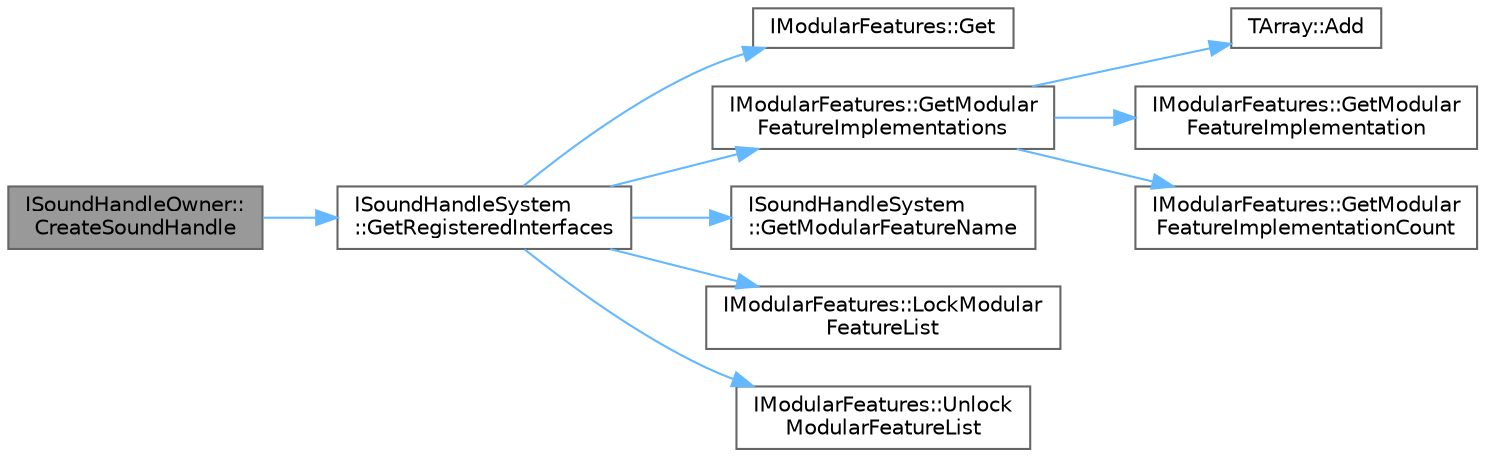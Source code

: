 digraph "ISoundHandleOwner::CreateSoundHandle"
{
 // INTERACTIVE_SVG=YES
 // LATEX_PDF_SIZE
  bgcolor="transparent";
  edge [fontname=Helvetica,fontsize=10,labelfontname=Helvetica,labelfontsize=10];
  node [fontname=Helvetica,fontsize=10,shape=box,height=0.2,width=0.4];
  rankdir="LR";
  Node1 [id="Node000001",label="ISoundHandleOwner::\lCreateSoundHandle",height=0.2,width=0.4,color="gray40", fillcolor="grey60", style="filled", fontcolor="black",tooltip=" "];
  Node1 -> Node2 [id="edge1_Node000001_Node000002",color="steelblue1",style="solid",tooltip=" "];
  Node2 [id="Node000002",label="ISoundHandleSystem\l::GetRegisteredInterfaces",height=0.2,width=0.4,color="grey40", fillcolor="white", style="filled",URL="$d9/d68/classISoundHandleSystem.html#a872f3f2fd55a32d56a38edb190756120",tooltip=" "];
  Node2 -> Node3 [id="edge2_Node000002_Node000003",color="steelblue1",style="solid",tooltip=" "];
  Node3 [id="Node000003",label="IModularFeatures::Get",height=0.2,width=0.4,color="grey40", fillcolor="white", style="filled",URL="$db/d7d/classIModularFeatures.html#a5ac99f0aa9c332edf17c12d74ec495f8",tooltip="Static: Access singleton instance."];
  Node2 -> Node4 [id="edge3_Node000002_Node000004",color="steelblue1",style="solid",tooltip=" "];
  Node4 [id="Node000004",label="IModularFeatures::GetModular\lFeatureImplementations",height=0.2,width=0.4,color="grey40", fillcolor="white", style="filled",URL="$db/d7d/classIModularFeatures.html#a615180c55fc3a3175ed174312cf5f21d",tooltip="Queries for one or more implementations of a single feature."];
  Node4 -> Node5 [id="edge4_Node000004_Node000005",color="steelblue1",style="solid",tooltip=" "];
  Node5 [id="Node000005",label="TArray::Add",height=0.2,width=0.4,color="grey40", fillcolor="white", style="filled",URL="$d4/d52/classTArray.html#a94f6bf2bef04382fc79010abad57d823",tooltip="Adds a new item to the end of the array, possibly reallocating the whole array to fit."];
  Node4 -> Node6 [id="edge5_Node000004_Node000006",color="steelblue1",style="solid",tooltip=" "];
  Node6 [id="Node000006",label="IModularFeatures::GetModular\lFeatureImplementation",height=0.2,width=0.4,color="grey40", fillcolor="white", style="filled",URL="$db/d7d/classIModularFeatures.html#adfa63325cb74de7aa3fe928a35ed4e8e",tooltip="Queries for a specific modular feature."];
  Node4 -> Node7 [id="edge6_Node000004_Node000007",color="steelblue1",style="solid",tooltip=" "];
  Node7 [id="Node000007",label="IModularFeatures::GetModular\lFeatureImplementationCount",height=0.2,width=0.4,color="grey40", fillcolor="white", style="filled",URL="$db/d7d/classIModularFeatures.html#ae61dae7d898ee87a3e5abdc269563f44",tooltip="Returns the number of registered implementations of the specified feature type."];
  Node2 -> Node8 [id="edge7_Node000002_Node000008",color="steelblue1",style="solid",tooltip=" "];
  Node8 [id="Node000008",label="ISoundHandleSystem\l::GetModularFeatureName",height=0.2,width=0.4,color="grey40", fillcolor="white", style="filled",URL="$d9/d68/classISoundHandleSystem.html#a76c7643cb78445b4c6d51372dc8c1411",tooltip="Get the name of all Sound Handle implementations in the Modular Features registry."];
  Node2 -> Node9 [id="edge8_Node000002_Node000009",color="steelblue1",style="solid",tooltip=" "];
  Node9 [id="Node000009",label="IModularFeatures::LockModular\lFeatureList",height=0.2,width=0.4,color="grey40", fillcolor="white", style="filled",URL="$db/d7d/classIModularFeatures.html#aa8639a078d96c5063af588b08abd9745",tooltip="Lock modular features for access from another thread."];
  Node2 -> Node10 [id="edge9_Node000002_Node000010",color="steelblue1",style="solid",tooltip=" "];
  Node10 [id="Node000010",label="IModularFeatures::Unlock\lModularFeatureList",height=0.2,width=0.4,color="grey40", fillcolor="white", style="filled",URL="$db/d7d/classIModularFeatures.html#a47983315ba30a7c966dab35f893f0dee",tooltip="Unlock modular features when finished accessing from another thread."];
}
